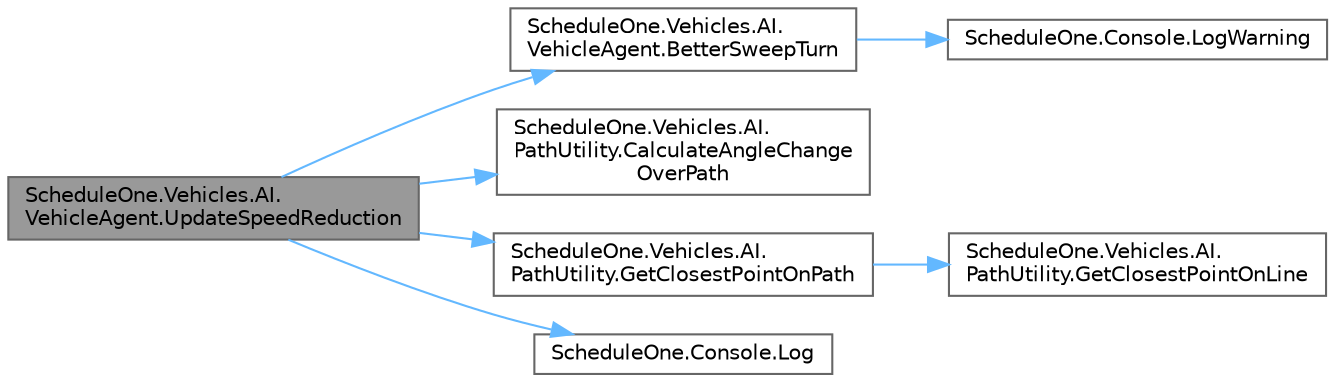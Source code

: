 digraph "ScheduleOne.Vehicles.AI.VehicleAgent.UpdateSpeedReduction"
{
 // LATEX_PDF_SIZE
  bgcolor="transparent";
  edge [fontname=Helvetica,fontsize=10,labelfontname=Helvetica,labelfontsize=10];
  node [fontname=Helvetica,fontsize=10,shape=box,height=0.2,width=0.4];
  rankdir="LR";
  Node1 [id="Node000001",label="ScheduleOne.Vehicles.AI.\lVehicleAgent.UpdateSpeedReduction",height=0.2,width=0.4,color="gray40", fillcolor="grey60", style="filled", fontcolor="black",tooltip=" "];
  Node1 -> Node2 [id="edge1_Node000001_Node000002",color="steelblue1",style="solid",tooltip=" "];
  Node2 [id="Node000002",label="ScheduleOne.Vehicles.AI.\lVehicleAgent.BetterSweepTurn",height=0.2,width=0.4,color="grey40", fillcolor="white", style="filled",URL="$class_schedule_one_1_1_vehicles_1_1_a_i_1_1_vehicle_agent.html#aebf3be5af45cd75b6d0d21785cc8167f",tooltip=" "];
  Node2 -> Node3 [id="edge2_Node000002_Node000003",color="steelblue1",style="solid",tooltip=" "];
  Node3 [id="Node000003",label="ScheduleOne.Console.LogWarning",height=0.2,width=0.4,color="grey40", fillcolor="white", style="filled",URL="$class_schedule_one_1_1_console.html#a4af4a471d16b1029b44a8121bf41d45c",tooltip=" "];
  Node1 -> Node4 [id="edge3_Node000001_Node000004",color="steelblue1",style="solid",tooltip=" "];
  Node4 [id="Node000004",label="ScheduleOne.Vehicles.AI.\lPathUtility.CalculateAngleChange\lOverPath",height=0.2,width=0.4,color="grey40", fillcolor="white", style="filled",URL="$class_schedule_one_1_1_vehicles_1_1_a_i_1_1_path_utility.html#aa8a6e8f4c2e35940d84cf1b4c66c5411",tooltip=" "];
  Node1 -> Node5 [id="edge4_Node000001_Node000005",color="steelblue1",style="solid",tooltip=" "];
  Node5 [id="Node000005",label="ScheduleOne.Vehicles.AI.\lPathUtility.GetClosestPointOnPath",height=0.2,width=0.4,color="grey40", fillcolor="white", style="filled",URL="$class_schedule_one_1_1_vehicles_1_1_a_i_1_1_path_utility.html#aa520e86a1aec7f6c041cb83c59cfa682",tooltip=" "];
  Node5 -> Node6 [id="edge5_Node000005_Node000006",color="steelblue1",style="solid",tooltip=" "];
  Node6 [id="Node000006",label="ScheduleOne.Vehicles.AI.\lPathUtility.GetClosestPointOnLine",height=0.2,width=0.4,color="grey40", fillcolor="white", style="filled",URL="$class_schedule_one_1_1_vehicles_1_1_a_i_1_1_path_utility.html#a4c29ce089d365cfcf03b7cef0be7458e",tooltip=" "];
  Node1 -> Node7 [id="edge6_Node000001_Node000007",color="steelblue1",style="solid",tooltip=" "];
  Node7 [id="Node000007",label="ScheduleOne.Console.Log",height=0.2,width=0.4,color="grey40", fillcolor="white", style="filled",URL="$class_schedule_one_1_1_console.html#afb218907244d12f7d08b1c1831fa1f8c",tooltip=" "];
}
